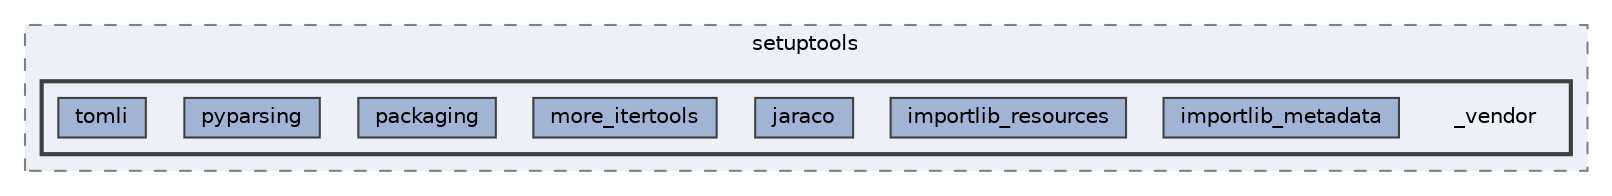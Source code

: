 digraph "C:/Users/LukeMabie/documents/Development/Password_Saver_Using_Django-master/venv/Lib/site-packages/setuptools/_vendor"
{
 // LATEX_PDF_SIZE
  bgcolor="transparent";
  edge [fontname=Helvetica,fontsize=10,labelfontname=Helvetica,labelfontsize=10];
  node [fontname=Helvetica,fontsize=10,shape=box,height=0.2,width=0.4];
  compound=true
  subgraph clusterdir_9958ccd7b959362a0d3f0e80cfc470b0 {
    graph [ bgcolor="#edf0f7", pencolor="grey50", label="setuptools", fontname=Helvetica,fontsize=10 style="filled,dashed", URL="dir_9958ccd7b959362a0d3f0e80cfc470b0.html",tooltip=""]
  subgraph clusterdir_dbb6639ba6d8762114ec36ce5c4e0c5b {
    graph [ bgcolor="#edf0f7", pencolor="grey25", label="", fontname=Helvetica,fontsize=10 style="filled,bold", URL="dir_dbb6639ba6d8762114ec36ce5c4e0c5b.html",tooltip=""]
    dir_dbb6639ba6d8762114ec36ce5c4e0c5b [shape=plaintext, label="_vendor"];
  dir_a0cef292706f535f914a78095c28b746 [label="importlib_metadata", fillcolor="#a2b4d6", color="grey25", style="filled", URL="dir_a0cef292706f535f914a78095c28b746.html",tooltip=""];
  dir_fd0339dd48ba01fc8183fa16699034c8 [label="importlib_resources", fillcolor="#a2b4d6", color="grey25", style="filled", URL="dir_fd0339dd48ba01fc8183fa16699034c8.html",tooltip=""];
  dir_4f5946d49cdf2fe3f262359fa4a0988a [label="jaraco", fillcolor="#a2b4d6", color="grey25", style="filled", URL="dir_4f5946d49cdf2fe3f262359fa4a0988a.html",tooltip=""];
  dir_b2e7e32d6aec15531790429997fab84b [label="more_itertools", fillcolor="#a2b4d6", color="grey25", style="filled", URL="dir_b2e7e32d6aec15531790429997fab84b.html",tooltip=""];
  dir_6bc2e414515b582899f9da8cd396bc15 [label="packaging", fillcolor="#a2b4d6", color="grey25", style="filled", URL="dir_6bc2e414515b582899f9da8cd396bc15.html",tooltip=""];
  dir_5ddcd3460486a1b1faedecb75b38bfa6 [label="pyparsing", fillcolor="#a2b4d6", color="grey25", style="filled", URL="dir_5ddcd3460486a1b1faedecb75b38bfa6.html",tooltip=""];
  dir_d8d61fb4acabc574402a437c462cc11b [label="tomli", fillcolor="#a2b4d6", color="grey25", style="filled", URL="dir_d8d61fb4acabc574402a437c462cc11b.html",tooltip=""];
  }
  }
}
